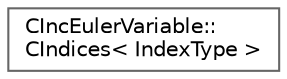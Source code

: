 digraph "Graphical Class Hierarchy"
{
 // LATEX_PDF_SIZE
  bgcolor="transparent";
  edge [fontname=Helvetica,fontsize=10,labelfontname=Helvetica,labelfontsize=10];
  node [fontname=Helvetica,fontsize=10,shape=box,height=0.2,width=0.4];
  rankdir="LR";
  Node0 [id="Node000000",label="CIncEulerVariable::\lCIndices\< IndexType \>",height=0.2,width=0.4,color="grey40", fillcolor="white", style="filled",URL="$structCIncEulerVariable_1_1CIndices.html",tooltip=" "];
}
